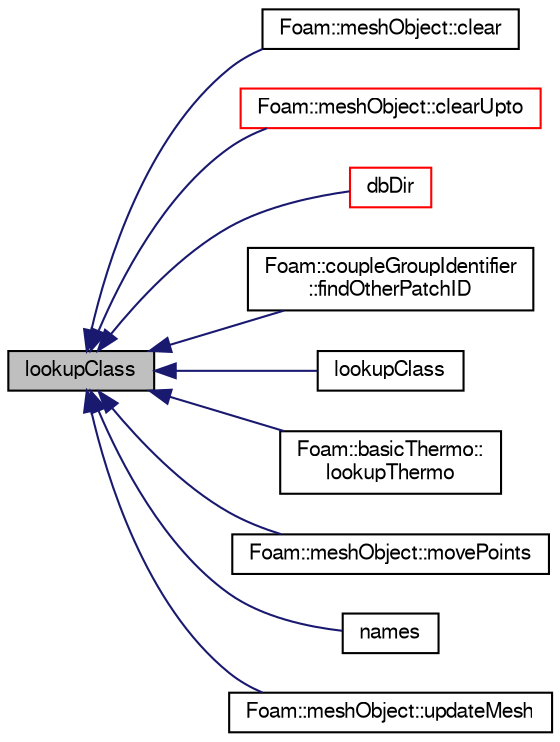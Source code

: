 digraph "lookupClass"
{
  bgcolor="transparent";
  edge [fontname="FreeSans",fontsize="10",labelfontname="FreeSans",labelfontsize="10"];
  node [fontname="FreeSans",fontsize="10",shape=record];
  rankdir="LR";
  Node2875 [label="lookupClass",height=0.2,width=0.4,color="black", fillcolor="grey75", style="filled", fontcolor="black"];
  Node2875 -> Node2876 [dir="back",color="midnightblue",fontsize="10",style="solid",fontname="FreeSans"];
  Node2876 [label="Foam::meshObject::clear",height=0.2,width=0.4,color="black",URL="$a27142.html#a680fb9c4fc2cc88395e087ad5804e5a5"];
  Node2875 -> Node2877 [dir="back",color="midnightblue",fontsize="10",style="solid",fontname="FreeSans"];
  Node2877 [label="Foam::meshObject::clearUpto",height=0.2,width=0.4,color="red",URL="$a27142.html#a0dc06f14bf957cd6ad1714a838338857",tooltip="Clear all meshObject derived from FromType up to (but not including) "];
  Node2875 -> Node2879 [dir="back",color="midnightblue",fontsize="10",style="solid",fontname="FreeSans"];
  Node2879 [label="dbDir",height=0.2,width=0.4,color="red",URL="$a26326.html#a9ecd132f79c64a2676e2ec906c864653",tooltip="Local directory path of this objectRegistry relative to the time. "];
  Node2875 -> Node2902 [dir="back",color="midnightblue",fontsize="10",style="solid",fontname="FreeSans"];
  Node2902 [label="Foam::coupleGroupIdentifier\l::findOtherPatchID",height=0.2,width=0.4,color="black",URL="$a27118.html#ad9923dc54c3f477bbb3e5dee3b09ea3b",tooltip="Find other patch and region. Returns index of patch and sets. "];
  Node2875 -> Node2903 [dir="back",color="midnightblue",fontsize="10",style="solid",fontname="FreeSans"];
  Node2903 [label="lookupClass",height=0.2,width=0.4,color="black",URL="$a26326.html#a6679ac0c3d3109160448870c61164a84"];
  Node2875 -> Node2904 [dir="back",color="midnightblue",fontsize="10",style="solid",fontname="FreeSans"];
  Node2904 [label="Foam::basicThermo::\llookupThermo",height=0.2,width=0.4,color="black",URL="$a29734.html#a1a973e5b42d222c61500a0d68386822d"];
  Node2875 -> Node2905 [dir="back",color="midnightblue",fontsize="10",style="solid",fontname="FreeSans"];
  Node2905 [label="Foam::meshObject::movePoints",height=0.2,width=0.4,color="black",URL="$a27142.html#a1f0776a32a30d50c5b33489cb05f4d11"];
  Node2875 -> Node2906 [dir="back",color="midnightblue",fontsize="10",style="solid",fontname="FreeSans"];
  Node2906 [label="names",height=0.2,width=0.4,color="black",URL="$a26326.html#a6f7fd9db8e7aa2e44b1a585dd558f734"];
  Node2875 -> Node2907 [dir="back",color="midnightblue",fontsize="10",style="solid",fontname="FreeSans"];
  Node2907 [label="Foam::meshObject::updateMesh",height=0.2,width=0.4,color="black",URL="$a27142.html#a35d9e31943796db6cf19e39e089af8c2"];
}
